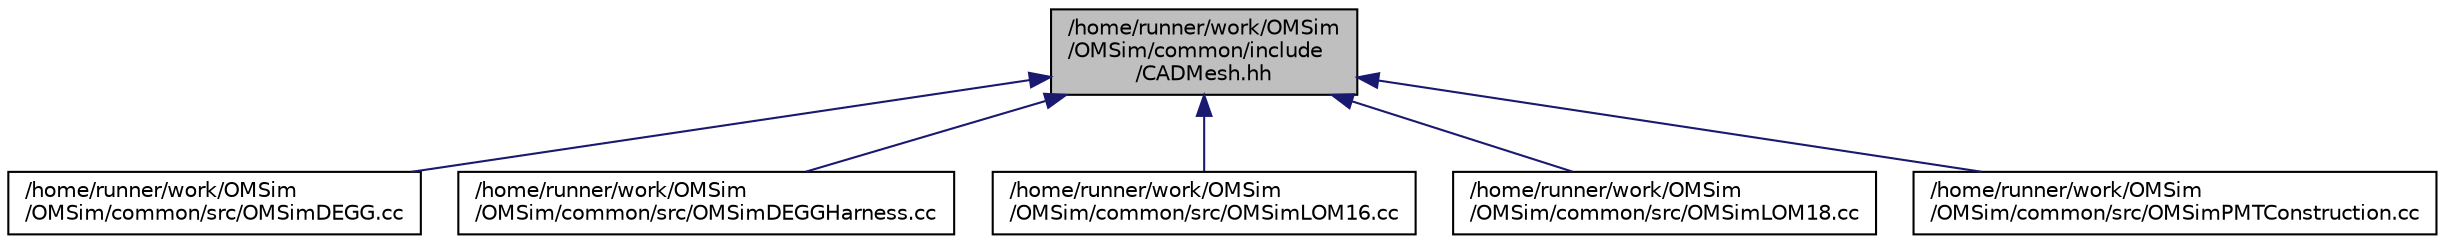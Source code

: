digraph "/home/runner/work/OMSim/OMSim/common/include/CADMesh.hh"
{
 // LATEX_PDF_SIZE
  edge [fontname="Helvetica",fontsize="10",labelfontname="Helvetica",labelfontsize="10"];
  node [fontname="Helvetica",fontsize="10",shape=record];
  Node1 [label="/home/runner/work/OMSim\l/OMSim/common/include\l/CADMesh.hh",height=0.2,width=0.4,color="black", fillcolor="grey75", style="filled", fontcolor="black",tooltip=" "];
  Node1 -> Node2 [dir="back",color="midnightblue",fontsize="10",style="solid",fontname="Helvetica"];
  Node2 [label="/home/runner/work/OMSim\l/OMSim/common/src/OMSimDEGG.cc",height=0.2,width=0.4,color="black", fillcolor="white", style="filled",URL="$_o_m_sim_d_e_g_g_8cc.html",tooltip="Construction of the DEGG class."];
  Node1 -> Node3 [dir="back",color="midnightblue",fontsize="10",style="solid",fontname="Helvetica"];
  Node3 [label="/home/runner/work/OMSim\l/OMSim/common/src/OMSimDEGGHarness.cc",height=0.2,width=0.4,color="black", fillcolor="white", style="filled",URL="$_o_m_sim_d_e_g_g_harness_8cc.html",tooltip=" "];
  Node1 -> Node4 [dir="back",color="midnightblue",fontsize="10",style="solid",fontname="Helvetica"];
  Node4 [label="/home/runner/work/OMSim\l/OMSim/common/src/OMSimLOM16.cc",height=0.2,width=0.4,color="black", fillcolor="white", style="filled",URL="$_o_m_sim_l_o_m16_8cc.html",tooltip="Construction of LOM16."];
  Node1 -> Node5 [dir="back",color="midnightblue",fontsize="10",style="solid",fontname="Helvetica"];
  Node5 [label="/home/runner/work/OMSim\l/OMSim/common/src/OMSimLOM18.cc",height=0.2,width=0.4,color="black", fillcolor="white", style="filled",URL="$_o_m_sim_l_o_m18_8cc.html",tooltip="Construction of LOM18."];
  Node1 -> Node6 [dir="back",color="midnightblue",fontsize="10",style="solid",fontname="Helvetica"];
  Node6 [label="/home/runner/work/OMSim\l/OMSim/common/src/OMSimPMTConstruction.cc",height=0.2,width=0.4,color="black", fillcolor="white", style="filled",URL="$_o_m_sim_p_m_t_construction_8cc.html",tooltip="Construction of the PMTs."];
}
